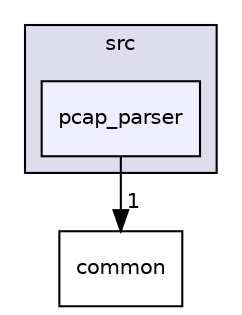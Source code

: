 digraph "src/pcap_parser" {
  compound=true
  node [ fontsize="10", fontname="Helvetica"];
  edge [ labelfontsize="10", labelfontname="Helvetica"];
  subgraph clusterdir_68267d1309a1af8e8297ef4c3efbcdba {
    graph [ bgcolor="#ddddee", pencolor="black", label="src" fontname="Helvetica", fontsize="10", URL="dir_68267d1309a1af8e8297ef4c3efbcdba.html"]
  dir_30715e57b45eec00a69ae0688450414c [shape=box, label="pcap_parser", style="filled", fillcolor="#eeeeff", pencolor="black", URL="dir_30715e57b45eec00a69ae0688450414c.html"];
  }
  dir_fdedb0aba14d44ce9d99bc100e026e6a [shape=box label="common" URL="dir_fdedb0aba14d44ce9d99bc100e026e6a.html"];
  dir_30715e57b45eec00a69ae0688450414c->dir_fdedb0aba14d44ce9d99bc100e026e6a [headlabel="1", labeldistance=1.5 headhref="dir_000005_000003.html"];
}
